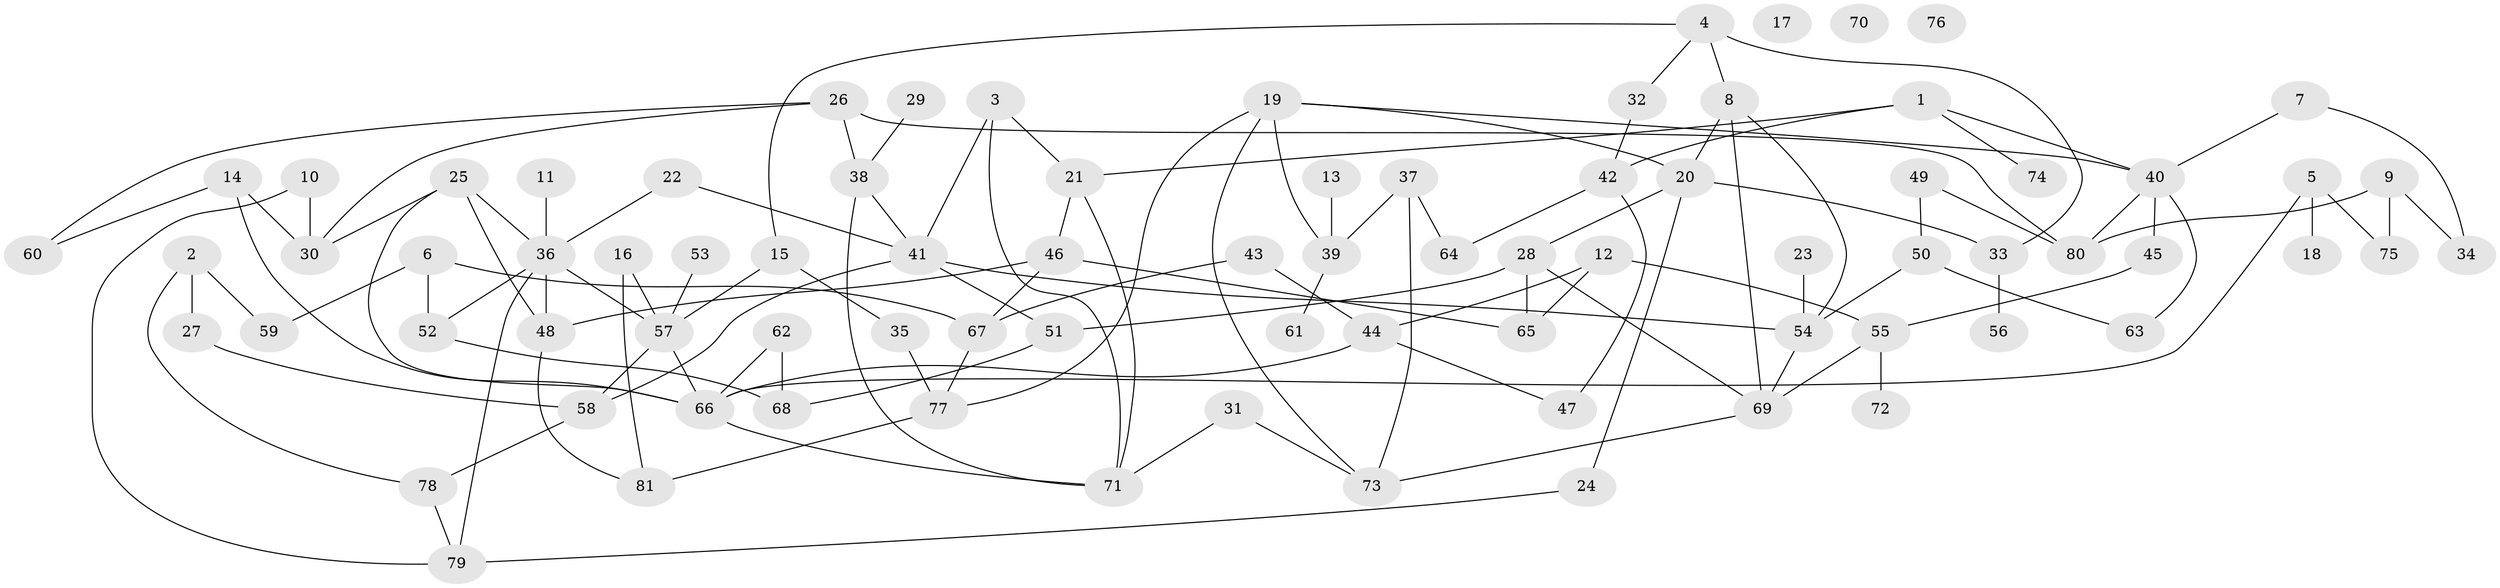 // coarse degree distribution, {3: 0.1891891891891892, 5: 0.05405405405405406, 4: 0.08108108108108109, 10: 0.02702702702702703, 2: 0.21621621621621623, 1: 0.1891891891891892, 8: 0.02702702702702703, 0: 0.08108108108108109, 16: 0.02702702702702703, 6: 0.02702702702702703, 12: 0.02702702702702703, 9: 0.02702702702702703, 7: 0.02702702702702703}
// Generated by graph-tools (version 1.1) at 2025/16/03/04/25 18:16:33]
// undirected, 81 vertices, 121 edges
graph export_dot {
graph [start="1"]
  node [color=gray90,style=filled];
  1;
  2;
  3;
  4;
  5;
  6;
  7;
  8;
  9;
  10;
  11;
  12;
  13;
  14;
  15;
  16;
  17;
  18;
  19;
  20;
  21;
  22;
  23;
  24;
  25;
  26;
  27;
  28;
  29;
  30;
  31;
  32;
  33;
  34;
  35;
  36;
  37;
  38;
  39;
  40;
  41;
  42;
  43;
  44;
  45;
  46;
  47;
  48;
  49;
  50;
  51;
  52;
  53;
  54;
  55;
  56;
  57;
  58;
  59;
  60;
  61;
  62;
  63;
  64;
  65;
  66;
  67;
  68;
  69;
  70;
  71;
  72;
  73;
  74;
  75;
  76;
  77;
  78;
  79;
  80;
  81;
  1 -- 21;
  1 -- 40;
  1 -- 42;
  1 -- 74;
  2 -- 27;
  2 -- 59;
  2 -- 78;
  3 -- 21;
  3 -- 41;
  3 -- 71;
  4 -- 8;
  4 -- 15;
  4 -- 32;
  4 -- 33;
  5 -- 18;
  5 -- 66;
  5 -- 75;
  6 -- 52;
  6 -- 59;
  6 -- 67;
  7 -- 34;
  7 -- 40;
  8 -- 20;
  8 -- 54;
  8 -- 69;
  9 -- 34;
  9 -- 75;
  9 -- 80;
  10 -- 30;
  10 -- 79;
  11 -- 36;
  12 -- 44;
  12 -- 55;
  12 -- 65;
  13 -- 39;
  14 -- 30;
  14 -- 60;
  14 -- 66;
  15 -- 35;
  15 -- 57;
  16 -- 57;
  16 -- 81;
  19 -- 20;
  19 -- 39;
  19 -- 40;
  19 -- 73;
  19 -- 77;
  20 -- 24;
  20 -- 28;
  20 -- 33;
  21 -- 46;
  21 -- 71;
  22 -- 36;
  22 -- 41;
  23 -- 54;
  24 -- 79;
  25 -- 30;
  25 -- 36;
  25 -- 48;
  25 -- 66;
  26 -- 30;
  26 -- 38;
  26 -- 60;
  26 -- 80;
  27 -- 58;
  28 -- 51;
  28 -- 65;
  28 -- 69;
  29 -- 38;
  31 -- 71;
  31 -- 73;
  32 -- 42;
  33 -- 56;
  35 -- 77;
  36 -- 48;
  36 -- 52;
  36 -- 57;
  36 -- 79;
  37 -- 39;
  37 -- 64;
  37 -- 73;
  38 -- 41;
  38 -- 71;
  39 -- 61;
  40 -- 45;
  40 -- 63;
  40 -- 80;
  41 -- 51;
  41 -- 54;
  41 -- 58;
  42 -- 47;
  42 -- 64;
  43 -- 44;
  43 -- 67;
  44 -- 47;
  44 -- 66;
  45 -- 55;
  46 -- 48;
  46 -- 65;
  46 -- 67;
  48 -- 81;
  49 -- 50;
  49 -- 80;
  50 -- 54;
  50 -- 63;
  51 -- 68;
  52 -- 68;
  53 -- 57;
  54 -- 69;
  55 -- 69;
  55 -- 72;
  57 -- 58;
  57 -- 66;
  58 -- 78;
  62 -- 66;
  62 -- 68;
  66 -- 71;
  67 -- 77;
  69 -- 73;
  77 -- 81;
  78 -- 79;
}
